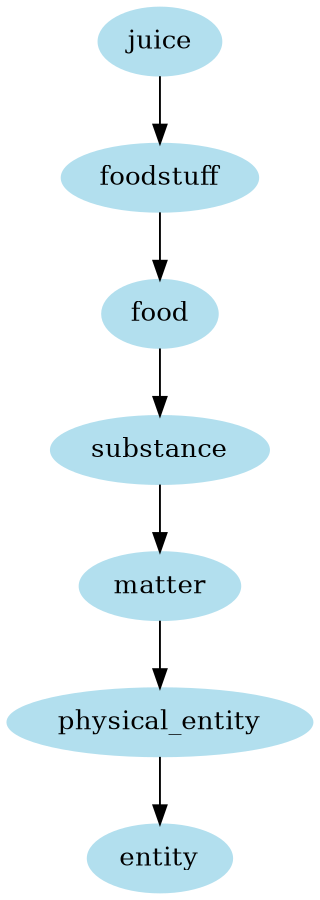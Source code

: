 digraph unix {
	node [color=lightblue2 style=filled]
	size="6,6"
	juice -> foodstuff
	foodstuff -> food
	food -> substance
	substance -> matter
	matter -> physical_entity
	physical_entity -> entity
}
